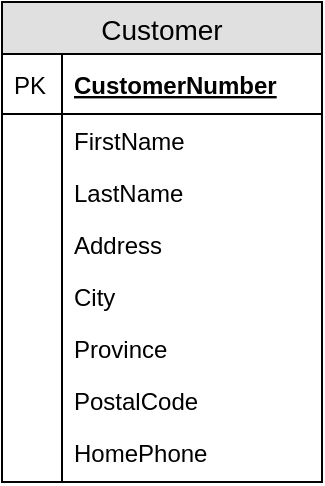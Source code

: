 <mxfile version="12.5.6" type="device"><diagram id="lFO2JFdBqtQKUFbvEB73" name="Page-1"><mxGraphModel dx="1422" dy="745" grid="1" gridSize="10" guides="1" tooltips="1" connect="1" arrows="1" fold="1" page="1" pageScale="1" pageWidth="850" pageHeight="1100" math="0" shadow="0"><root><mxCell id="0"/><mxCell id="1" parent="0"/><mxCell id="A5ByhfZVI-7T-ot_-CmR-1" value="Customer" style="swimlane;fontStyle=0;childLayout=stackLayout;horizontal=1;startSize=26;fillColor=#e0e0e0;horizontalStack=0;resizeParent=1;resizeParentMax=0;resizeLast=0;collapsible=1;marginBottom=0;swimlaneFillColor=#ffffff;align=center;fontSize=14;" vertex="1" parent="1"><mxGeometry x="40" y="140" width="160" height="240" as="geometry"/></mxCell><mxCell id="A5ByhfZVI-7T-ot_-CmR-2" value="CustomerNumber" style="shape=partialRectangle;top=0;left=0;right=0;bottom=1;align=left;verticalAlign=middle;fillColor=none;spacingLeft=34;spacingRight=4;overflow=hidden;rotatable=0;points=[[0,0.5],[1,0.5]];portConstraint=eastwest;dropTarget=0;fontStyle=5;fontSize=12;" vertex="1" parent="A5ByhfZVI-7T-ot_-CmR-1"><mxGeometry y="26" width="160" height="30" as="geometry"/></mxCell><mxCell id="A5ByhfZVI-7T-ot_-CmR-3" value="PK" style="shape=partialRectangle;top=0;left=0;bottom=0;fillColor=none;align=left;verticalAlign=middle;spacingLeft=4;spacingRight=4;overflow=hidden;rotatable=0;points=[];portConstraint=eastwest;part=1;fontSize=12;" vertex="1" connectable="0" parent="A5ByhfZVI-7T-ot_-CmR-2"><mxGeometry width="30" height="30" as="geometry"/></mxCell><mxCell id="A5ByhfZVI-7T-ot_-CmR-4" value="FirstName" style="shape=partialRectangle;top=0;left=0;right=0;bottom=0;align=left;verticalAlign=top;fillColor=none;spacingLeft=34;spacingRight=4;overflow=hidden;rotatable=0;points=[[0,0.5],[1,0.5]];portConstraint=eastwest;dropTarget=0;fontSize=12;" vertex="1" parent="A5ByhfZVI-7T-ot_-CmR-1"><mxGeometry y="56" width="160" height="26" as="geometry"/></mxCell><mxCell id="A5ByhfZVI-7T-ot_-CmR-5" value="" style="shape=partialRectangle;top=0;left=0;bottom=0;fillColor=none;align=left;verticalAlign=top;spacingLeft=4;spacingRight=4;overflow=hidden;rotatable=0;points=[];portConstraint=eastwest;part=1;fontSize=12;" vertex="1" connectable="0" parent="A5ByhfZVI-7T-ot_-CmR-4"><mxGeometry width="30" height="26" as="geometry"/></mxCell><mxCell id="A5ByhfZVI-7T-ot_-CmR-6" value="LastName" style="shape=partialRectangle;top=0;left=0;right=0;bottom=0;align=left;verticalAlign=top;fillColor=none;spacingLeft=34;spacingRight=4;overflow=hidden;rotatable=0;points=[[0,0.5],[1,0.5]];portConstraint=eastwest;dropTarget=0;fontSize=12;" vertex="1" parent="A5ByhfZVI-7T-ot_-CmR-1"><mxGeometry y="82" width="160" height="26" as="geometry"/></mxCell><mxCell id="A5ByhfZVI-7T-ot_-CmR-7" value="" style="shape=partialRectangle;top=0;left=0;bottom=0;fillColor=none;align=left;verticalAlign=top;spacingLeft=4;spacingRight=4;overflow=hidden;rotatable=0;points=[];portConstraint=eastwest;part=1;fontSize=12;" vertex="1" connectable="0" parent="A5ByhfZVI-7T-ot_-CmR-6"><mxGeometry width="30" height="26" as="geometry"/></mxCell><mxCell id="A5ByhfZVI-7T-ot_-CmR-8" value="Address" style="shape=partialRectangle;top=0;left=0;right=0;bottom=0;align=left;verticalAlign=top;fillColor=none;spacingLeft=34;spacingRight=4;overflow=hidden;rotatable=0;points=[[0,0.5],[1,0.5]];portConstraint=eastwest;dropTarget=0;fontSize=12;" vertex="1" parent="A5ByhfZVI-7T-ot_-CmR-1"><mxGeometry y="108" width="160" height="26" as="geometry"/></mxCell><mxCell id="A5ByhfZVI-7T-ot_-CmR-9" value="" style="shape=partialRectangle;top=0;left=0;bottom=0;fillColor=none;align=left;verticalAlign=top;spacingLeft=4;spacingRight=4;overflow=hidden;rotatable=0;points=[];portConstraint=eastwest;part=1;fontSize=12;" vertex="1" connectable="0" parent="A5ByhfZVI-7T-ot_-CmR-8"><mxGeometry width="30" height="26" as="geometry"/></mxCell><mxCell id="A5ByhfZVI-7T-ot_-CmR-12" value="City" style="shape=partialRectangle;top=0;left=0;right=0;bottom=0;align=left;verticalAlign=top;fillColor=none;spacingLeft=34;spacingRight=4;overflow=hidden;rotatable=0;points=[[0,0.5],[1,0.5]];portConstraint=eastwest;dropTarget=0;fontSize=12;" vertex="1" parent="A5ByhfZVI-7T-ot_-CmR-1"><mxGeometry y="134" width="160" height="26" as="geometry"/></mxCell><mxCell id="A5ByhfZVI-7T-ot_-CmR-13" value="" style="shape=partialRectangle;top=0;left=0;bottom=0;fillColor=none;align=left;verticalAlign=top;spacingLeft=4;spacingRight=4;overflow=hidden;rotatable=0;points=[];portConstraint=eastwest;part=1;fontSize=12;" vertex="1" connectable="0" parent="A5ByhfZVI-7T-ot_-CmR-12"><mxGeometry width="30" height="26" as="geometry"/></mxCell><mxCell id="A5ByhfZVI-7T-ot_-CmR-14" value="Province" style="shape=partialRectangle;top=0;left=0;right=0;bottom=0;align=left;verticalAlign=top;fillColor=none;spacingLeft=34;spacingRight=4;overflow=hidden;rotatable=0;points=[[0,0.5],[1,0.5]];portConstraint=eastwest;dropTarget=0;fontSize=12;" vertex="1" parent="A5ByhfZVI-7T-ot_-CmR-1"><mxGeometry y="160" width="160" height="26" as="geometry"/></mxCell><mxCell id="A5ByhfZVI-7T-ot_-CmR-15" value="" style="shape=partialRectangle;top=0;left=0;bottom=0;fillColor=none;align=left;verticalAlign=top;spacingLeft=4;spacingRight=4;overflow=hidden;rotatable=0;points=[];portConstraint=eastwest;part=1;fontSize=12;" vertex="1" connectable="0" parent="A5ByhfZVI-7T-ot_-CmR-14"><mxGeometry width="30" height="26" as="geometry"/></mxCell><mxCell id="A5ByhfZVI-7T-ot_-CmR-16" value="PostalCode" style="shape=partialRectangle;top=0;left=0;right=0;bottom=0;align=left;verticalAlign=top;fillColor=none;spacingLeft=34;spacingRight=4;overflow=hidden;rotatable=0;points=[[0,0.5],[1,0.5]];portConstraint=eastwest;dropTarget=0;fontSize=12;" vertex="1" parent="A5ByhfZVI-7T-ot_-CmR-1"><mxGeometry y="186" width="160" height="26" as="geometry"/></mxCell><mxCell id="A5ByhfZVI-7T-ot_-CmR-17" value="" style="shape=partialRectangle;top=0;left=0;bottom=0;fillColor=none;align=left;verticalAlign=top;spacingLeft=4;spacingRight=4;overflow=hidden;rotatable=0;points=[];portConstraint=eastwest;part=1;fontSize=12;" vertex="1" connectable="0" parent="A5ByhfZVI-7T-ot_-CmR-16"><mxGeometry width="30" height="26" as="geometry"/></mxCell><mxCell id="A5ByhfZVI-7T-ot_-CmR-18" value="HomePhone" style="shape=partialRectangle;top=0;left=0;right=0;bottom=0;align=left;verticalAlign=top;fillColor=none;spacingLeft=34;spacingRight=4;overflow=hidden;rotatable=0;points=[[0,0.5],[1,0.5]];portConstraint=eastwest;dropTarget=0;fontSize=12;" vertex="1" parent="A5ByhfZVI-7T-ot_-CmR-1"><mxGeometry y="212" width="160" height="26" as="geometry"/></mxCell><mxCell id="A5ByhfZVI-7T-ot_-CmR-19" value="" style="shape=partialRectangle;top=0;left=0;bottom=0;fillColor=none;align=left;verticalAlign=top;spacingLeft=4;spacingRight=4;overflow=hidden;rotatable=0;points=[];portConstraint=eastwest;part=1;fontSize=12;" vertex="1" connectable="0" parent="A5ByhfZVI-7T-ot_-CmR-18"><mxGeometry width="30" height="26" as="geometry"/></mxCell><mxCell id="A5ByhfZVI-7T-ot_-CmR-10" value="" style="shape=partialRectangle;top=0;left=0;right=0;bottom=0;align=left;verticalAlign=top;fillColor=none;spacingLeft=34;spacingRight=4;overflow=hidden;rotatable=0;points=[[0,0.5],[1,0.5]];portConstraint=eastwest;dropTarget=0;fontSize=12;" vertex="1" parent="A5ByhfZVI-7T-ot_-CmR-1"><mxGeometry y="238" width="160" height="2" as="geometry"/></mxCell><mxCell id="A5ByhfZVI-7T-ot_-CmR-11" value="" style="shape=partialRectangle;top=0;left=0;bottom=0;fillColor=none;align=left;verticalAlign=top;spacingLeft=4;spacingRight=4;overflow=hidden;rotatable=0;points=[];portConstraint=eastwest;part=1;fontSize=12;" vertex="1" connectable="0" parent="A5ByhfZVI-7T-ot_-CmR-10"><mxGeometry width="30" height="2" as="geometry"/></mxCell></root></mxGraphModel></diagram></mxfile>